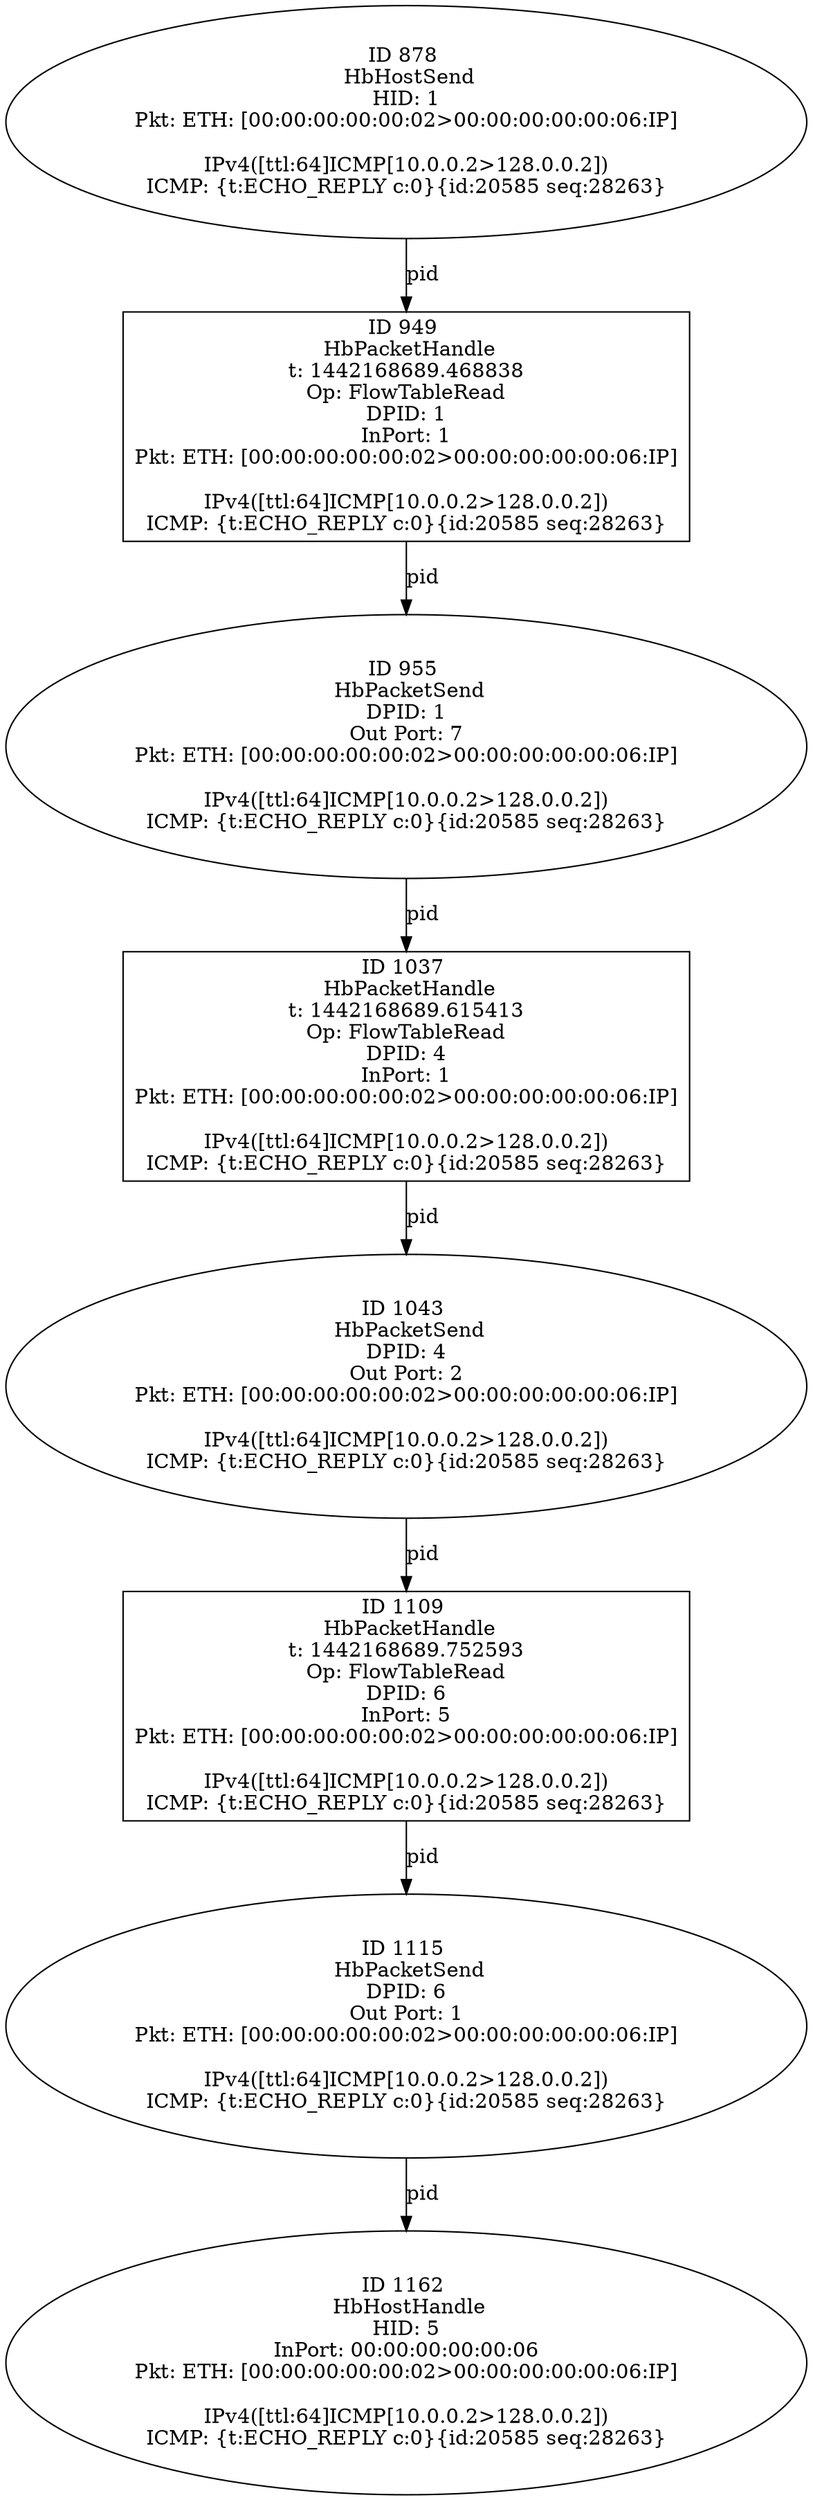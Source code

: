 strict digraph G {
955 [shape=oval, event=<hb_events.HbPacketSend object at 0x106dd3390>, label="ID 955 
 HbPacketSend
DPID: 1
Out Port: 7
Pkt: ETH: [00:00:00:00:00:02>00:00:00:00:00:06:IP]

IPv4([ttl:64]ICMP[10.0.0.2>128.0.0.2])
ICMP: {t:ECHO_REPLY c:0}{id:20585 seq:28263}"];
1162 [shape=oval, event=<hb_events.HbHostHandle object at 0x106ecc190>, label="ID 1162 
 HbHostHandle
HID: 5
InPort: 00:00:00:00:00:06
Pkt: ETH: [00:00:00:00:00:02>00:00:00:00:00:06:IP]

IPv4([ttl:64]ICMP[10.0.0.2>128.0.0.2])
ICMP: {t:ECHO_REPLY c:0}{id:20585 seq:28263}"];
1037 [shape=box, event=<hb_events.HbPacketHandle object at 0x106e0d6d0>, label="ID 1037 
 HbPacketHandle
t: 1442168689.615413
Op: FlowTableRead
DPID: 4
InPort: 1
Pkt: ETH: [00:00:00:00:00:02>00:00:00:00:00:06:IP]

IPv4([ttl:64]ICMP[10.0.0.2>128.0.0.2])
ICMP: {t:ECHO_REPLY c:0}{id:20585 seq:28263}"];
878 [shape=oval, event=<hb_events.HbHostSend object at 0x106cc9890>, label="ID 878 
 HbHostSend
HID: 1
Pkt: ETH: [00:00:00:00:00:02>00:00:00:00:00:06:IP]

IPv4([ttl:64]ICMP[10.0.0.2>128.0.0.2])
ICMP: {t:ECHO_REPLY c:0}{id:20585 seq:28263}"];
1043 [shape=oval, event=<hb_events.HbPacketSend object at 0x106e0da50>, label="ID 1043 
 HbPacketSend
DPID: 4
Out Port: 2
Pkt: ETH: [00:00:00:00:00:02>00:00:00:00:00:06:IP]

IPv4([ttl:64]ICMP[10.0.0.2>128.0.0.2])
ICMP: {t:ECHO_REPLY c:0}{id:20585 seq:28263}"];
1109 [shape=box, event=<hb_events.HbPacketHandle object at 0x106d5dcd0>, label="ID 1109 
 HbPacketHandle
t: 1442168689.752593
Op: FlowTableRead
DPID: 6
InPort: 5
Pkt: ETH: [00:00:00:00:00:02>00:00:00:00:00:06:IP]

IPv4([ttl:64]ICMP[10.0.0.2>128.0.0.2])
ICMP: {t:ECHO_REPLY c:0}{id:20585 seq:28263}"];
1115 [shape=oval, event=<hb_events.HbPacketSend object at 0x106d64190>, label="ID 1115 
 HbPacketSend
DPID: 6
Out Port: 1
Pkt: ETH: [00:00:00:00:00:02>00:00:00:00:00:06:IP]

IPv4([ttl:64]ICMP[10.0.0.2>128.0.0.2])
ICMP: {t:ECHO_REPLY c:0}{id:20585 seq:28263}"];
949 [shape=box, event=<hb_events.HbPacketHandle object at 0x106dcb710>, label="ID 949 
 HbPacketHandle
t: 1442168689.468838
Op: FlowTableRead
DPID: 1
InPort: 1
Pkt: ETH: [00:00:00:00:00:02>00:00:00:00:00:06:IP]

IPv4([ttl:64]ICMP[10.0.0.2>128.0.0.2])
ICMP: {t:ECHO_REPLY c:0}{id:20585 seq:28263}"];
1115 -> 1162  [rel=pid, label=pid];
1037 -> 1043  [rel=pid, label=pid];
878 -> 949  [rel=pid, label=pid];
1043 -> 1109  [rel=pid, label=pid];
1109 -> 1115  [rel=pid, label=pid];
955 -> 1037  [rel=pid, label=pid];
949 -> 955  [rel=pid, label=pid];
}
